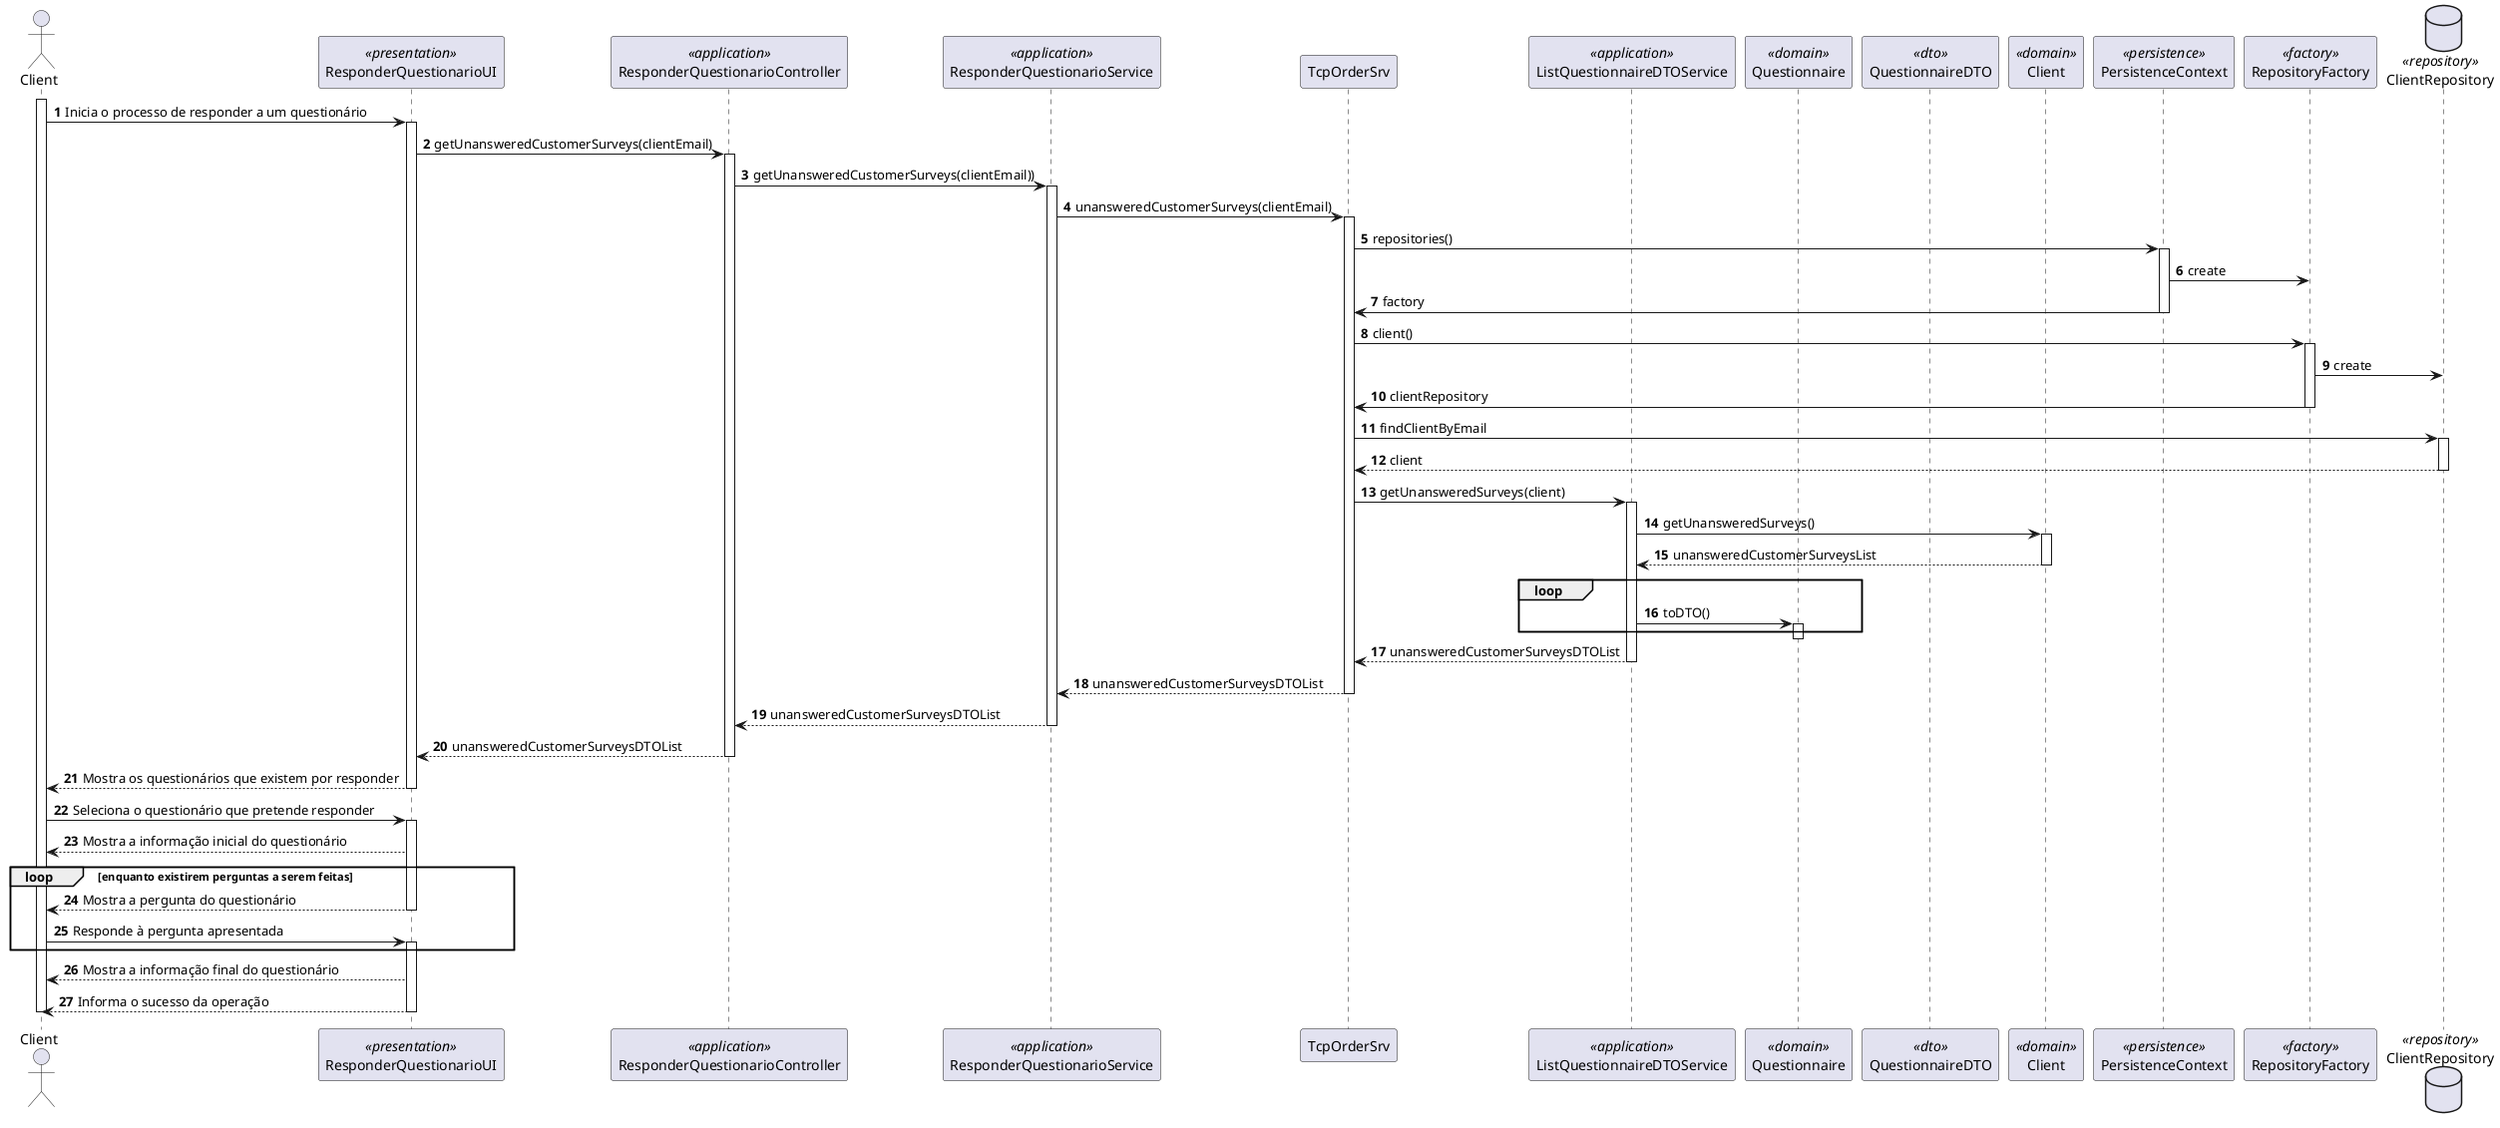@startuml

autonumber
actor "Client" as C
participant ResponderQuestionarioUI as UI <<presentation>>
participant ResponderQuestionarioController as Controller <<application>>
participant ResponderQuestionarioService as Service <<application>>
participant TcpOrderSrv as OrderServer
participant ListQuestionnaireDTOService as serv <<application>>
participant "Questionnaire" as Domain <<domain>>
participant "QuestionnaireDTO" as DTO <<dto>>
participant "Client" as client <<domain>>
participant PersistenceContext as Persistence <<persistence>>
participant RepositoryFactory as Factory <<factory>>
database ClientRepository as repository <<repository>>



activate C
C -> UI : Inicia o processo de responder a um questionário
activate UI
UI -> Controller: getUnansweredCustomerSurveys(clientEmail)
activate Controller
Controller -> Service : getUnansweredCustomerSurveys(clientEmail))
activate Service
Service -> OrderServer : unansweredCustomerSurveys(clientEmail)
activate OrderServer
OrderServer -> Persistence: repositories()
activate Persistence
Persistence -> Factory: create
Persistence -> OrderServer: factory
deactivate Persistence
OrderServer -> Factory: client()
activate Factory
Factory -> repository: create
Factory -> OrderServer: clientRepository
deactivate Factory
OrderServer->repository:findClientByEmail
activate repository
repository -->OrderServer: client
deactivate repository
OrderServer -> serv: getUnansweredSurveys(client)
activate serv
serv -> client: getUnansweredSurveys()
activate client
client --> serv: unansweredCustomerSurveysList
deactivate client
loop
serv -> Domain: toDTO()
activate Domain
end
deactivate Domain
serv --> OrderServer: unansweredCustomerSurveysDTOList
deactivate serv
OrderServer --> Service: unansweredCustomerSurveysDTOList
deactivate OrderServer
Service --> Controller: unansweredCustomerSurveysDTOList
deactivate Service
Controller --> UI: unansweredCustomerSurveysDTOList
deactivate Controller
UI --> C : Mostra os questionários que existem por responder
deactivate UI
C -> UI : Seleciona o questionário que pretende responder
activate UI
UI --> C : Mostra a informação inicial do questionário
loop enquanto existirem perguntas a serem feitas
UI --> C : Mostra a pergunta do questionário
deactivate UI
C -> UI : Responde à pergunta apresentada
activate UI
end
UI --> C : Mostra a informação final do questionário
UI --> C : Informa o sucesso da operação
deactivate UI
deactivate C

@enduml